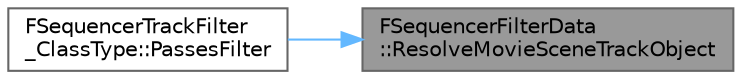 digraph "FSequencerFilterData::ResolveMovieSceneTrackObject"
{
 // INTERACTIVE_SVG=YES
 // LATEX_PDF_SIZE
  bgcolor="transparent";
  edge [fontname=Helvetica,fontsize=10,labelfontname=Helvetica,labelfontsize=10];
  node [fontname=Helvetica,fontsize=10,shape=box,height=0.2,width=0.4];
  rankdir="RL";
  Node1 [id="Node000001",label="FSequencerFilterData\l::ResolveMovieSceneTrackObject",height=0.2,width=0.4,color="gray40", fillcolor="grey60", style="filled", fontcolor="black",tooltip=" "];
  Node1 -> Node2 [id="edge1_Node000001_Node000002",dir="back",color="steelblue1",style="solid",tooltip=" "];
  Node2 [id="Node000002",label="FSequencerTrackFilter\l_ClassType::PassesFilter",height=0.2,width=0.4,color="grey40", fillcolor="white", style="filled",URL="$dc/d42/classFSequencerTrackFilter__ClassType.html#ae827f4c97c4a8cd898158bc623239b20",tooltip=" "];
}
